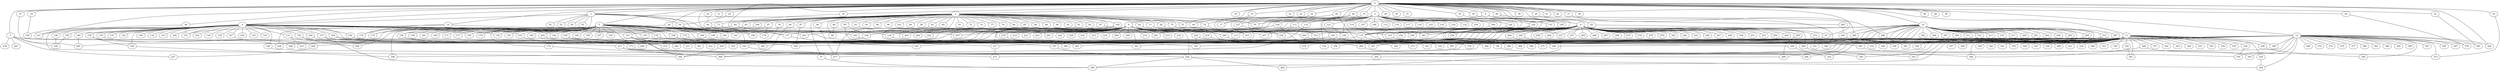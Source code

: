 
graph graphname {
    0 -- 1
0 -- 2
0 -- 3
0 -- 4
0 -- 5
0 -- 6
0 -- 7
0 -- 8
0 -- 9
0 -- 10
0 -- 11
0 -- 12
0 -- 13
0 -- 14
0 -- 15
0 -- 16
0 -- 17
0 -- 18
0 -- 19
0 -- 20
0 -- 21
0 -- 22
0 -- 23
0 -- 24
0 -- 25
0 -- 26
0 -- 27
0 -- 28
0 -- 29
0 -- 30
0 -- 31
0 -- 32
0 -- 33
0 -- 34
0 -- 35
0 -- 36
0 -- 37
0 -- 38
0 -- 39
0 -- 40
0 -- 41
0 -- 42
0 -- 43
0 -- 44
0 -- 45
0 -- 46
0 -- 47
0 -- 48
0 -- 49
0 -- 50
0 -- 392
0 -- 141
0 -- 205
0 -- 115
0 -- 193
1 -- 51
1 -- 52
1 -- 53
1 -- 54
1 -- 55
1 -- 56
1 -- 281
1 -- 194
1 -- 115
1 -- 4
2 -- 57
2 -- 58
2 -- 59
2 -- 60
2 -- 61
2 -- 62
2 -- 63
2 -- 64
2 -- 65
2 -- 66
2 -- 67
2 -- 68
2 -- 69
2 -- 70
2 -- 71
2 -- 72
2 -- 73
2 -- 74
2 -- 75
2 -- 76
2 -- 77
2 -- 78
2 -- 79
2 -- 80
2 -- 81
2 -- 82
2 -- 83
2 -- 84
2 -- 85
2 -- 86
2 -- 87
2 -- 88
2 -- 89
2 -- 90
2 -- 91
2 -- 92
2 -- 93
2 -- 94
2 -- 95
2 -- 96
2 -- 97
2 -- 98
2 -- 99
2 -- 100
2 -- 101
2 -- 102
2 -- 381
3 -- 128
3 -- 130
3 -- 131
3 -- 132
3 -- 129
3 -- 103
3 -- 104
3 -- 105
3 -- 106
3 -- 107
3 -- 108
3 -- 109
3 -- 110
3 -- 111
3 -- 112
3 -- 113
3 -- 114
3 -- 115
3 -- 116
3 -- 117
3 -- 118
3 -- 119
3 -- 120
3 -- 121
3 -- 122
3 -- 123
3 -- 124
3 -- 125
3 -- 126
3 -- 127
4 -- 133
4 -- 134
4 -- 135
4 -- 136
4 -- 137
4 -- 138
4 -- 139
4 -- 140
4 -- 141
4 -- 142
4 -- 143
4 -- 144
4 -- 145
4 -- 146
4 -- 147
4 -- 148
4 -- 149
4 -- 150
4 -- 151
4 -- 152
4 -- 153
4 -- 154
4 -- 155
4 -- 156
4 -- 157
4 -- 158
4 -- 159
4 -- 160
4 -- 161
4 -- 162
4 -- 163
4 -- 164
4 -- 165
4 -- 166
4 -- 167
4 -- 168
4 -- 335
5 -- 169
5 -- 170
5 -- 171
5 -- 172
5 -- 173
5 -- 174
5 -- 175
5 -- 176
5 -- 177
5 -- 178
5 -- 179
5 -- 180
5 -- 181
5 -- 182
5 -- 183
5 -- 184
5 -- 185
5 -- 186
5 -- 187
5 -- 188
5 -- 189
5 -- 190
5 -- 191
5 -- 192
5 -- 193
5 -- 194
5 -- 195
5 -- 196
5 -- 197
5 -- 198
5 -- 199
5 -- 200
5 -- 201
5 -- 202
5 -- 203
5 -- 320
6 -- 204
6 -- 205
6 -- 206
6 -- 207
6 -- 208
6 -- 209
6 -- 210
6 -- 211
6 -- 212
6 -- 213
6 -- 214
6 -- 215
6 -- 216
6 -- 217
6 -- 218
6 -- 219
6 -- 220
6 -- 221
6 -- 222
6 -- 223
6 -- 224
6 -- 225
6 -- 226
6 -- 227
6 -- 228
6 -- 229
6 -- 230
6 -- 231
6 -- 232
6 -- 233
6 -- 234
6 -- 235
6 -- 383
7 -- 236
7 -- 237
7 -- 238
7 -- 239
7 -- 240
7 -- 241
8 -- 256
8 -- 258
8 -- 259
8 -- 260
8 -- 261
8 -- 262
8 -- 257
8 -- 264
8 -- 265
8 -- 266
8 -- 267
8 -- 268
8 -- 269
8 -- 270
8 -- 271
8 -- 272
8 -- 273
8 -- 274
8 -- 275
8 -- 276
8 -- 277
8 -- 278
8 -- 279
8 -- 280
8 -- 281
8 -- 282
8 -- 263
8 -- 242
8 -- 243
8 -- 244
8 -- 245
8 -- 246
8 -- 247
8 -- 248
8 -- 249
8 -- 250
8 -- 251
8 -- 252
8 -- 253
8 -- 254
8 -- 255
8 -- 347
9 -- 283
9 -- 284
9 -- 70
10 -- 285
10 -- 286
10 -- 287
10 -- 288
10 -- 289
10 -- 290
10 -- 291
10 -- 292
10 -- 293
10 -- 294
10 -- 295
10 -- 296
10 -- 297
10 -- 298
10 -- 299
10 -- 300
10 -- 301
10 -- 302
10 -- 303
10 -- 304
10 -- 305
10 -- 306
10 -- 307
10 -- 308
10 -- 309
10 -- 310
10 -- 311
10 -- 312
10 -- 313
10 -- 314
10 -- 315
10 -- 316
10 -- 317
11 -- 318
11 -- 319
11 -- 320
11 -- 321
11 -- 322
11 -- 323
11 -- 324
11 -- 325
11 -- 326
11 -- 327
11 -- 328
11 -- 329
11 -- 330
11 -- 331
11 -- 332
11 -- 333
11 -- 334
11 -- 335
11 -- 336
11 -- 337
11 -- 338
11 -- 339
11 -- 340
11 -- 341
11 -- 342
11 -- 343
11 -- 344
11 -- 345
11 -- 346
11 -- 347
11 -- 348
11 -- 349
11 -- 350
11 -- 351
11 -- 352
11 -- 353
11 -- 354
11 -- 355
11 -- 356
11 -- 357
11 -- 358
11 -- 359
11 -- 360
11 -- 361
11 -- 362
11 -- 363
11 -- 396
12 -- 384
12 -- 386
12 -- 387
12 -- 388
12 -- 389
12 -- 390
12 -- 385
12 -- 392
12 -- 393
12 -- 394
12 -- 395
12 -- 396
12 -- 397
12 -- 398
12 -- 399
12 -- 391
12 -- 364
12 -- 365
12 -- 366
12 -- 367
12 -- 368
12 -- 369
12 -- 370
12 -- 371
12 -- 372
12 -- 373
12 -- 374
12 -- 375
12 -- 376
12 -- 377
12 -- 378
12 -- 379
12 -- 380
12 -- 381
12 -- 382
12 -- 383
12 -- 59
14 -- 238
14 -- 128
14 -- 170
15 -- 230
16 -- 51
16 -- 300
16 -- 17
19 -- 158
20 -- 378
23 -- 64
24 -- 340
25 -- 54
26 -- 284
26 -- 60
27 -- 295
28 -- 180
28 -- 297
28 -- 150
32 -- 395
33 -- 51
33 -- 127
34 -- 68
35 -- 115
36 -- 349
36 -- 151
37 -- 286
39 -- 103
40 -- 74
40 -- 105
40 -- 210
43 -- 373
45 -- 47
45 -- 227
46 -- 105
46 -- 288
47 -- 264
54 -- 118
54 -- 321
54 -- 191
54 -- 139
55 -- 175
57 -- 346
59 -- 294
62 -- 318
62 -- 115
63 -- 204
64 -- 189
65 -- 144
67 -- 203
67 -- 113
68 -- 163
68 -- 261
71 -- 103
71 -- 314
73 -- 137
73 -- 151
74 -- 183
74 -- 113
75 -- 248
75 -- 303
78 -- 193
80 -- 86
81 -- 383
82 -- 252
83 -- 277
83 -- 260
83 -- 222
87 -- 394
92 -- 384
94 -- 369
95 -- 109
95 -- 300
96 -- 277
97 -- 155
97 -- 178
100 -- 161
102 -- 340
102 -- 205
103 -- 379
105 -- 254
106 -- 308
109 -- 238
110 -- 371
111 -- 230
111 -- 207
111 -- 314
114 -- 196
115 -- 298
115 -- 197
115 -- 284
118 -- 323
120 -- 240
120 -- 319
120 -- 356
120 -- 122
121 -- 128
124 -- 306
126 -- 137
126 -- 274
127 -- 217
129 -- 303
129 -- 326
131 -- 338
133 -- 231
133 -- 213
135 -- 208
137 -- 225
140 -- 295
146 -- 239
148 -- 376
152 -- 273
152 -- 200
154 -- 345
154 -- 264
156 -- 166
156 -- 231
157 -- 356
157 -- 301
157 -- 346
159 -- 239
161 -- 193
161 -- 349
163 -- 211
164 -- 284
164 -- 282
166 -- 196
167 -- 188
168 -- 173
172 -- 284
173 -- 305
174 -- 369
176 -- 193
183 -- 387
186 -- 347
186 -- 300
190 -- 374
193 -- 277
194 -- 394
194 -- 360
195 -- 217
195 -- 255
197 -- 226
199 -- 397
202 -- 212
208 -- 237
213 -- 369
213 -- 350
213 -- 275
217 -- 275
218 -- 347
220 -- 398
220 -- 388
226 -- 346
226 -- 280
226 -- 364
229 -- 363
229 -- 381
235 -- 387
244 -- 284
245 -- 308
255 -- 349
259 -- 306
259 -- 289
260 -- 271
260 -- 274
264 -- 353
269 -- 371
272 -- 321
283 -- 293
284 -- 289
286 -- 361
290 -- 321
293 -- 389
306 -- 316
310 -- 329
310 -- 366
325 -- 364
328 -- 390
334 -- 376
339 -- 341
348 -- 360
348 -- 373
363 -- 393

}
